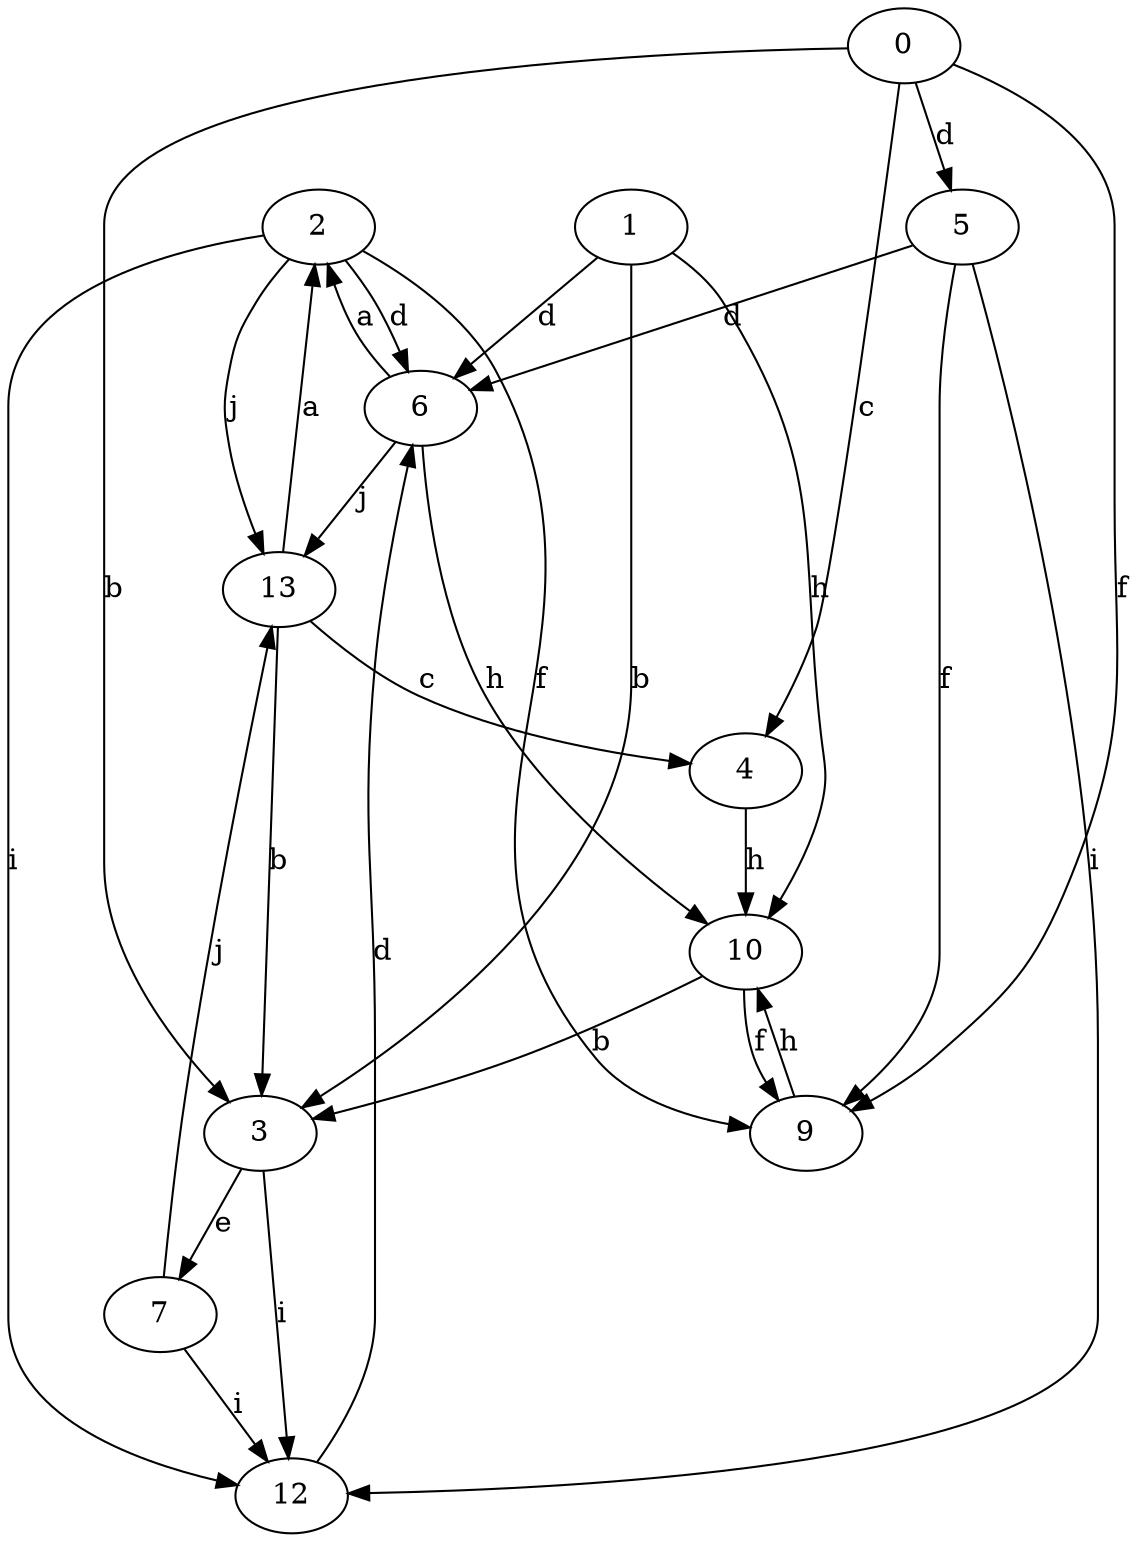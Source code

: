 strict digraph  {
2;
0;
3;
4;
5;
6;
7;
9;
10;
12;
1;
13;
2 -> 6  [label=d];
2 -> 9  [label=f];
2 -> 12  [label=i];
2 -> 13  [label=j];
0 -> 3  [label=b];
0 -> 4  [label=c];
0 -> 5  [label=d];
0 -> 9  [label=f];
3 -> 7  [label=e];
3 -> 12  [label=i];
4 -> 10  [label=h];
5 -> 6  [label=d];
5 -> 9  [label=f];
5 -> 12  [label=i];
6 -> 2  [label=a];
6 -> 10  [label=h];
6 -> 13  [label=j];
7 -> 12  [label=i];
7 -> 13  [label=j];
9 -> 10  [label=h];
10 -> 3  [label=b];
10 -> 9  [label=f];
12 -> 6  [label=d];
1 -> 3  [label=b];
1 -> 6  [label=d];
1 -> 10  [label=h];
13 -> 2  [label=a];
13 -> 3  [label=b];
13 -> 4  [label=c];
}
